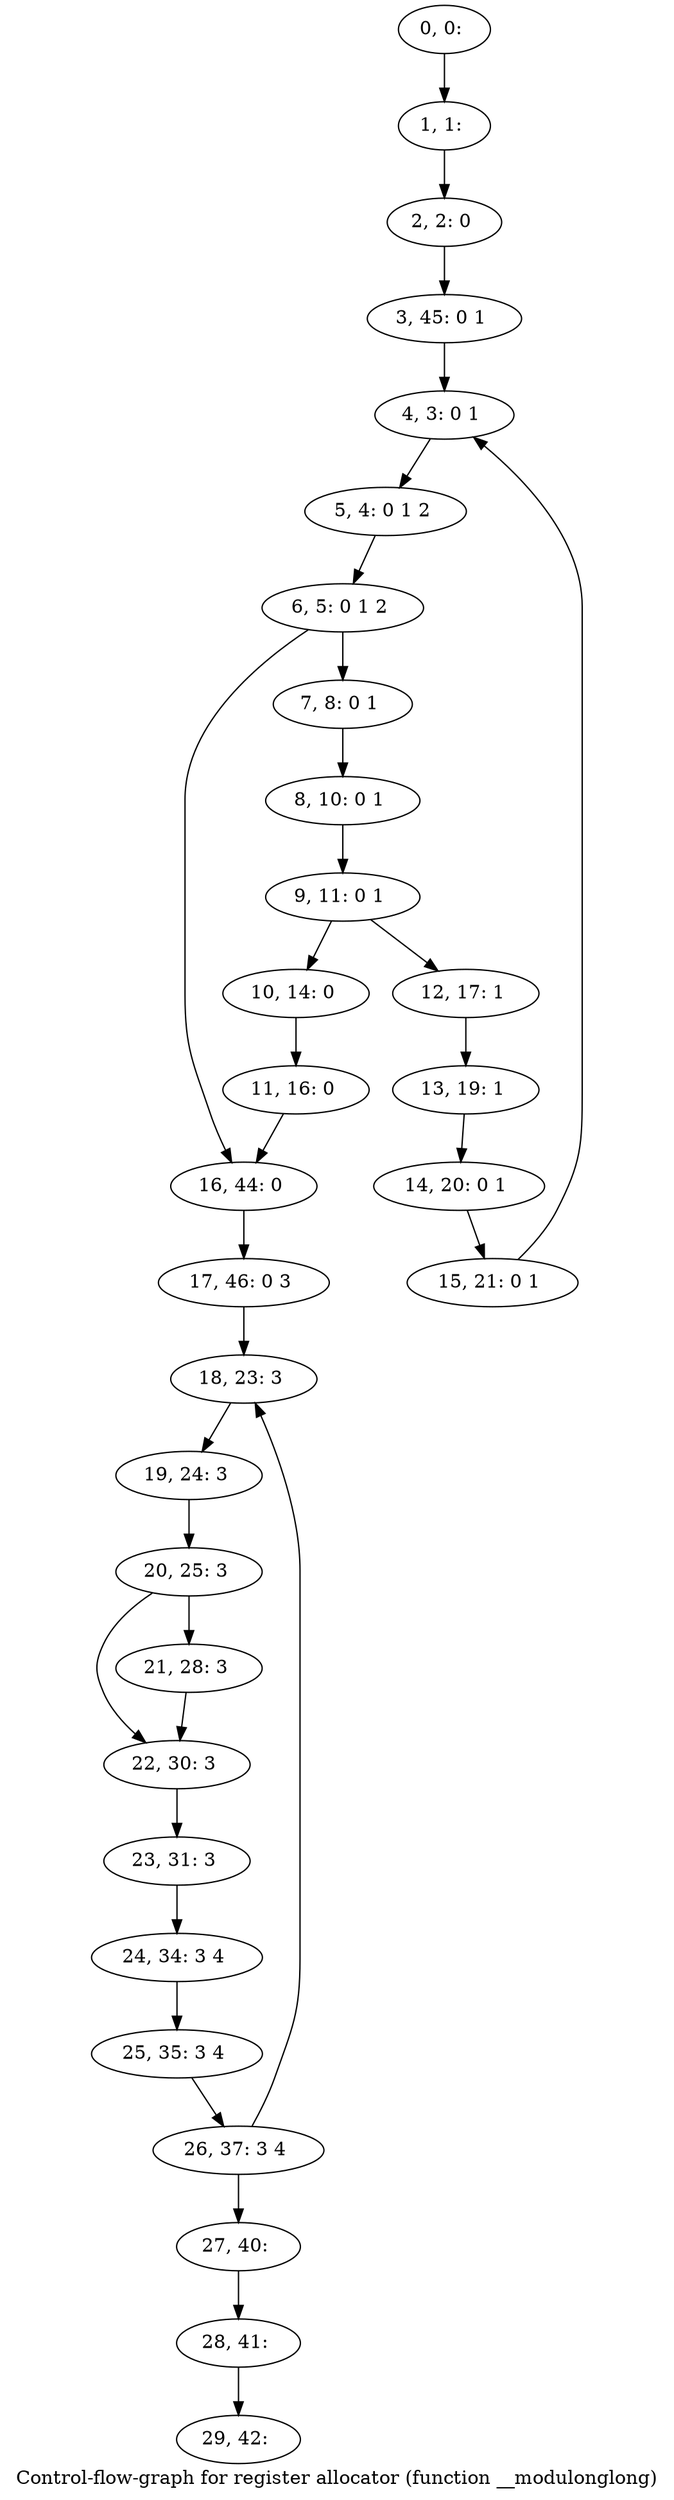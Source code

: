 digraph G {
graph [label="Control-flow-graph for register allocator (function __modulonglong)"]
0[label="0, 0: "];
1[label="1, 1: "];
2[label="2, 2: 0 "];
3[label="3, 45: 0 1 "];
4[label="4, 3: 0 1 "];
5[label="5, 4: 0 1 2 "];
6[label="6, 5: 0 1 2 "];
7[label="7, 8: 0 1 "];
8[label="8, 10: 0 1 "];
9[label="9, 11: 0 1 "];
10[label="10, 14: 0 "];
11[label="11, 16: 0 "];
12[label="12, 17: 1 "];
13[label="13, 19: 1 "];
14[label="14, 20: 0 1 "];
15[label="15, 21: 0 1 "];
16[label="16, 44: 0 "];
17[label="17, 46: 0 3 "];
18[label="18, 23: 3 "];
19[label="19, 24: 3 "];
20[label="20, 25: 3 "];
21[label="21, 28: 3 "];
22[label="22, 30: 3 "];
23[label="23, 31: 3 "];
24[label="24, 34: 3 4 "];
25[label="25, 35: 3 4 "];
26[label="26, 37: 3 4 "];
27[label="27, 40: "];
28[label="28, 41: "];
29[label="29, 42: "];
0->1 ;
1->2 ;
2->3 ;
3->4 ;
4->5 ;
5->6 ;
6->7 ;
6->16 ;
7->8 ;
8->9 ;
9->10 ;
9->12 ;
10->11 ;
11->16 ;
12->13 ;
13->14 ;
14->15 ;
15->4 ;
16->17 ;
17->18 ;
18->19 ;
19->20 ;
20->21 ;
20->22 ;
21->22 ;
22->23 ;
23->24 ;
24->25 ;
25->26 ;
26->27 ;
26->18 ;
27->28 ;
28->29 ;
}
